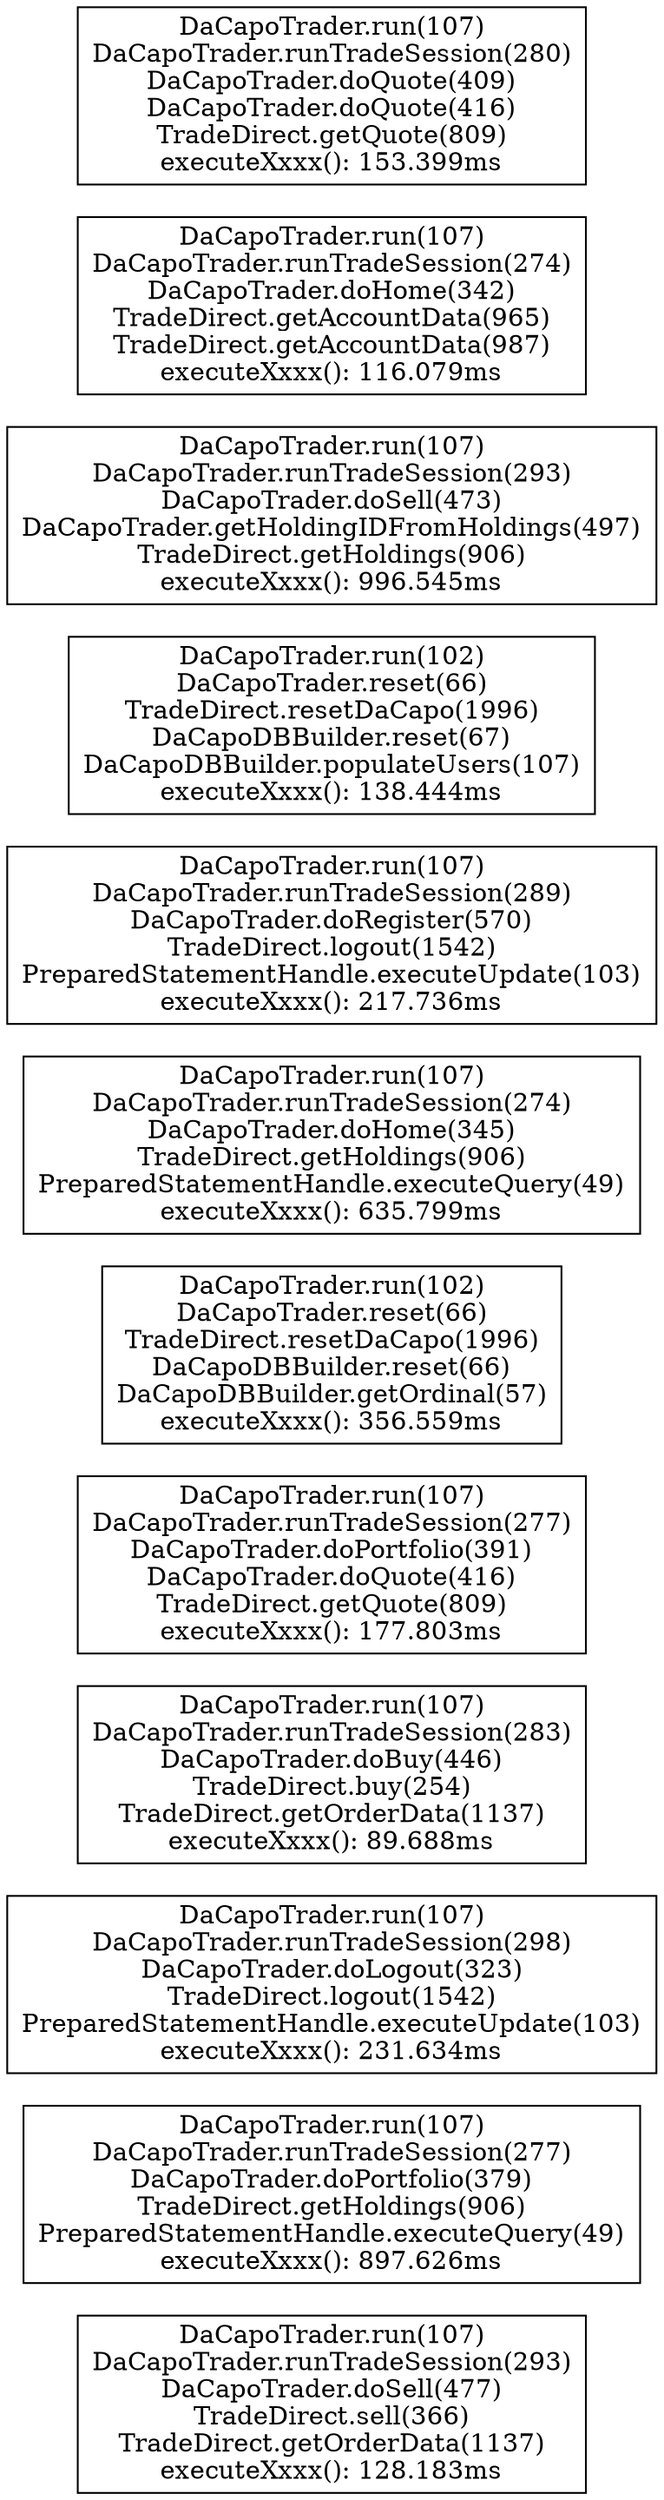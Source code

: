 digraph 1861195045 { 
rankdir=RL;
1 [label="DaCapoTrader.run(107)\nDaCapoTrader.runTradeSession(293)\nDaCapoTrader.doSell(477)\nTradeDirect.sell(366)\nTradeDirect.getOrderData(1137)\nexecuteXxxx(): 128.183ms", shape=box];
2 [label="DaCapoTrader.run(107)\nDaCapoTrader.runTradeSession(277)\nDaCapoTrader.doPortfolio(379)\nTradeDirect.getHoldings(906)\nPreparedStatementHandle.executeQuery(49)\nexecuteXxxx(): 897.626ms", shape=box];
3 [label="DaCapoTrader.run(107)\nDaCapoTrader.runTradeSession(298)\nDaCapoTrader.doLogout(323)\nTradeDirect.logout(1542)\nPreparedStatementHandle.executeUpdate(103)\nexecuteXxxx(): 231.634ms", shape=box];
4 [label="DaCapoTrader.run(107)\nDaCapoTrader.runTradeSession(283)\nDaCapoTrader.doBuy(446)\nTradeDirect.buy(254)\nTradeDirect.getOrderData(1137)\nexecuteXxxx(): 89.688ms", shape=box];
5 [label="DaCapoTrader.run(107)\nDaCapoTrader.runTradeSession(277)\nDaCapoTrader.doPortfolio(391)\nDaCapoTrader.doQuote(416)\nTradeDirect.getQuote(809)\nexecuteXxxx(): 177.803ms", shape=box];
6 [label="DaCapoTrader.run(102)\nDaCapoTrader.reset(66)\nTradeDirect.resetDaCapo(1996)\nDaCapoDBBuilder.reset(66)\nDaCapoDBBuilder.getOrdinal(57)\nexecuteXxxx(): 356.559ms", shape=box];
7 [label="DaCapoTrader.run(107)\nDaCapoTrader.runTradeSession(274)\nDaCapoTrader.doHome(345)\nTradeDirect.getHoldings(906)\nPreparedStatementHandle.executeQuery(49)\nexecuteXxxx(): 635.799ms", shape=box];
8 [label="DaCapoTrader.run(107)\nDaCapoTrader.runTradeSession(289)\nDaCapoTrader.doRegister(570)\nTradeDirect.logout(1542)\nPreparedStatementHandle.executeUpdate(103)\nexecuteXxxx(): 217.736ms", shape=box];
9 [label="DaCapoTrader.run(102)\nDaCapoTrader.reset(66)\nTradeDirect.resetDaCapo(1996)\nDaCapoDBBuilder.reset(67)\nDaCapoDBBuilder.populateUsers(107)\nexecuteXxxx(): 138.444ms", shape=box];
10 [label="DaCapoTrader.run(107)\nDaCapoTrader.runTradeSession(293)\nDaCapoTrader.doSell(473)\nDaCapoTrader.getHoldingIDFromHoldings(497)\nTradeDirect.getHoldings(906)\nexecuteXxxx(): 996.545ms", shape=box];
11 [label="DaCapoTrader.run(107)\nDaCapoTrader.runTradeSession(274)\nDaCapoTrader.doHome(342)\nTradeDirect.getAccountData(965)\nTradeDirect.getAccountData(987)\nexecuteXxxx(): 116.079ms", shape=box];
12 [label="DaCapoTrader.run(107)\nDaCapoTrader.runTradeSession(280)\nDaCapoTrader.doQuote(409)\nDaCapoTrader.doQuote(416)\nTradeDirect.getQuote(809)\nexecuteXxxx(): 153.399ms", shape=box];
}

